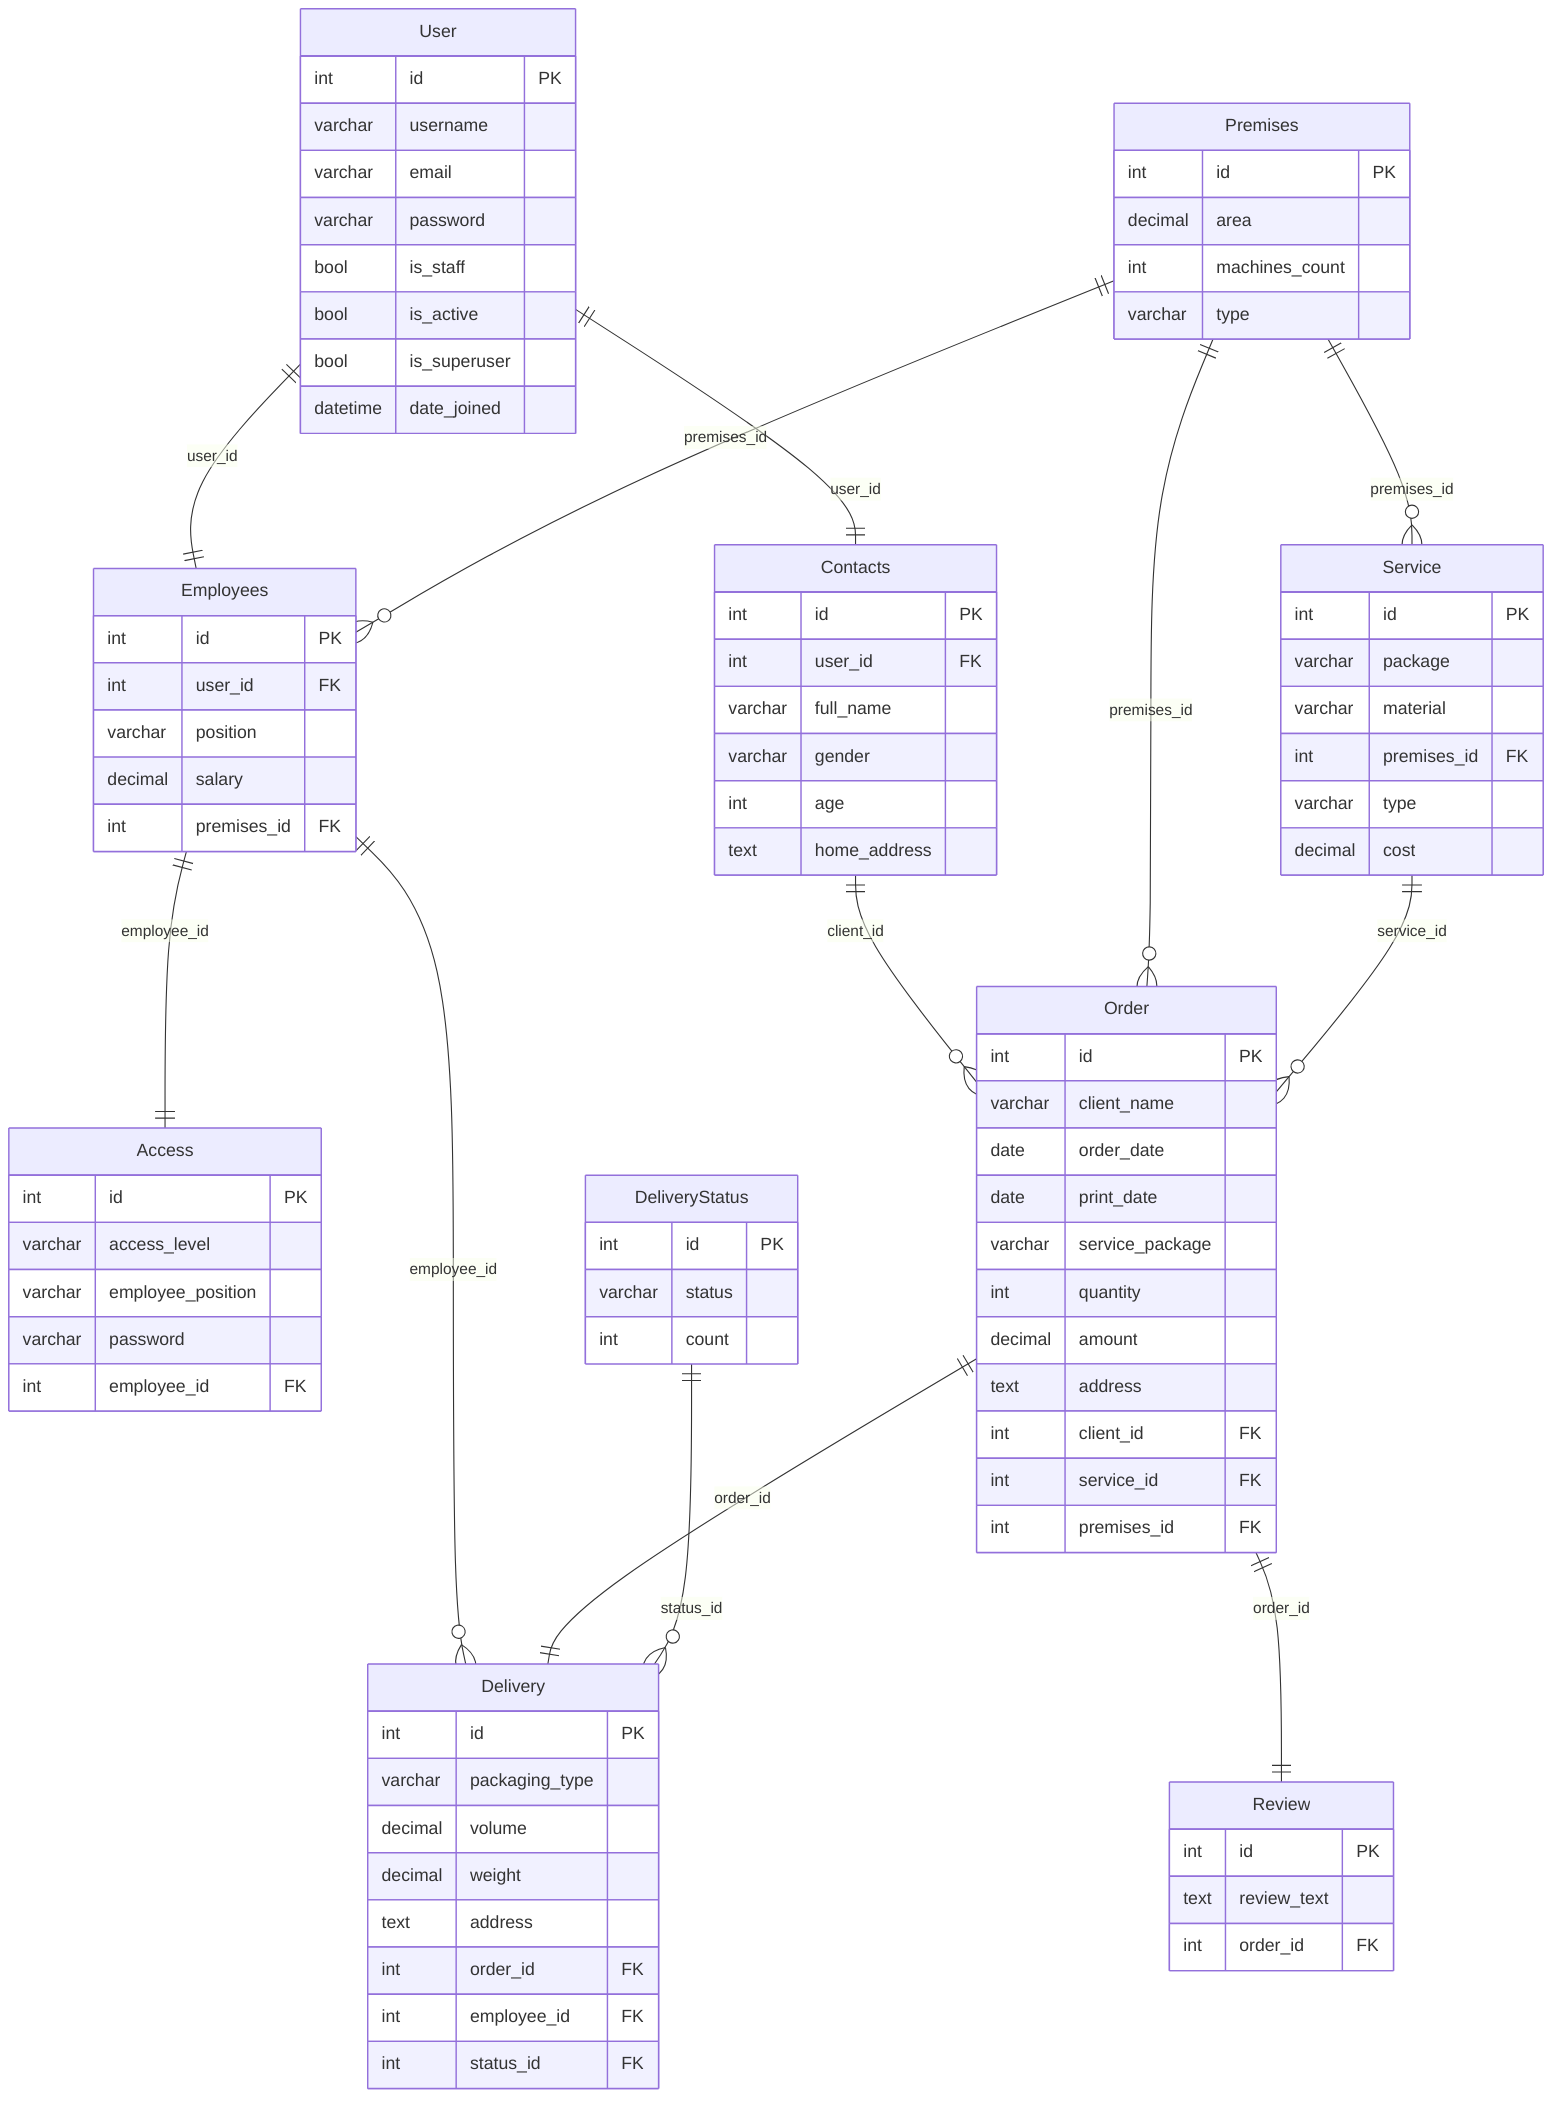 erDiagram
    User {
        int id PK
        varchar username
        varchar email
        varchar password
        bool is_staff
        bool is_active
        bool is_superuser
        datetime date_joined
    }
    Contacts {
        int id PK
        int user_id FK
        varchar full_name
        varchar gender
        int age
        text home_address
    }
    Premises {
        int id PK
        decimal area
        int machines_count
        varchar type
    }
    Employees {
        int id PK
        int user_id FK
        varchar position
        decimal salary
        int premises_id FK
    }
    Access {
        int id PK
        varchar access_level
        varchar employee_position
        varchar password
        int employee_id FK
    }
    Service {
        int id PK
        varchar package
        varchar material
        int premises_id FK
        varchar type
        decimal cost
    }
    DeliveryStatus {
        int id PK
        varchar status
        int count
    }
    Order {
        int id PK
        varchar client_name
        date order_date
        date print_date
        varchar service_package
        int quantity
        decimal amount
        text address
        int client_id FK
        int service_id FK
        int premises_id FK
    }
    Delivery {
        int id PK
        varchar packaging_type
        decimal volume
        decimal weight
        text address
        int order_id FK
        int employee_id FK
        int status_id FK
    }
    Review {
        int id PK
        text review_text
        int order_id FK
    }
    User ||--|| Contacts : "user_id"
    User ||--|| Employees : "user_id"
    Contacts ||--o{ Order : "client_id"
    Premises ||--o{ Employees : "premises_id"
    Premises ||--o{ Service : "premises_id"
    Premises ||--o{ Order : "premises_id"
    Employees ||--|| Access : "employee_id"
    Employees ||--o{ Delivery : "employee_id"
    Service ||--o{ Order : "service_id"
    Order ||--|| Delivery : "order_id"
    Order ||--|| Review : "order_id"
    DeliveryStatus ||--o{ Delivery : "status_id"